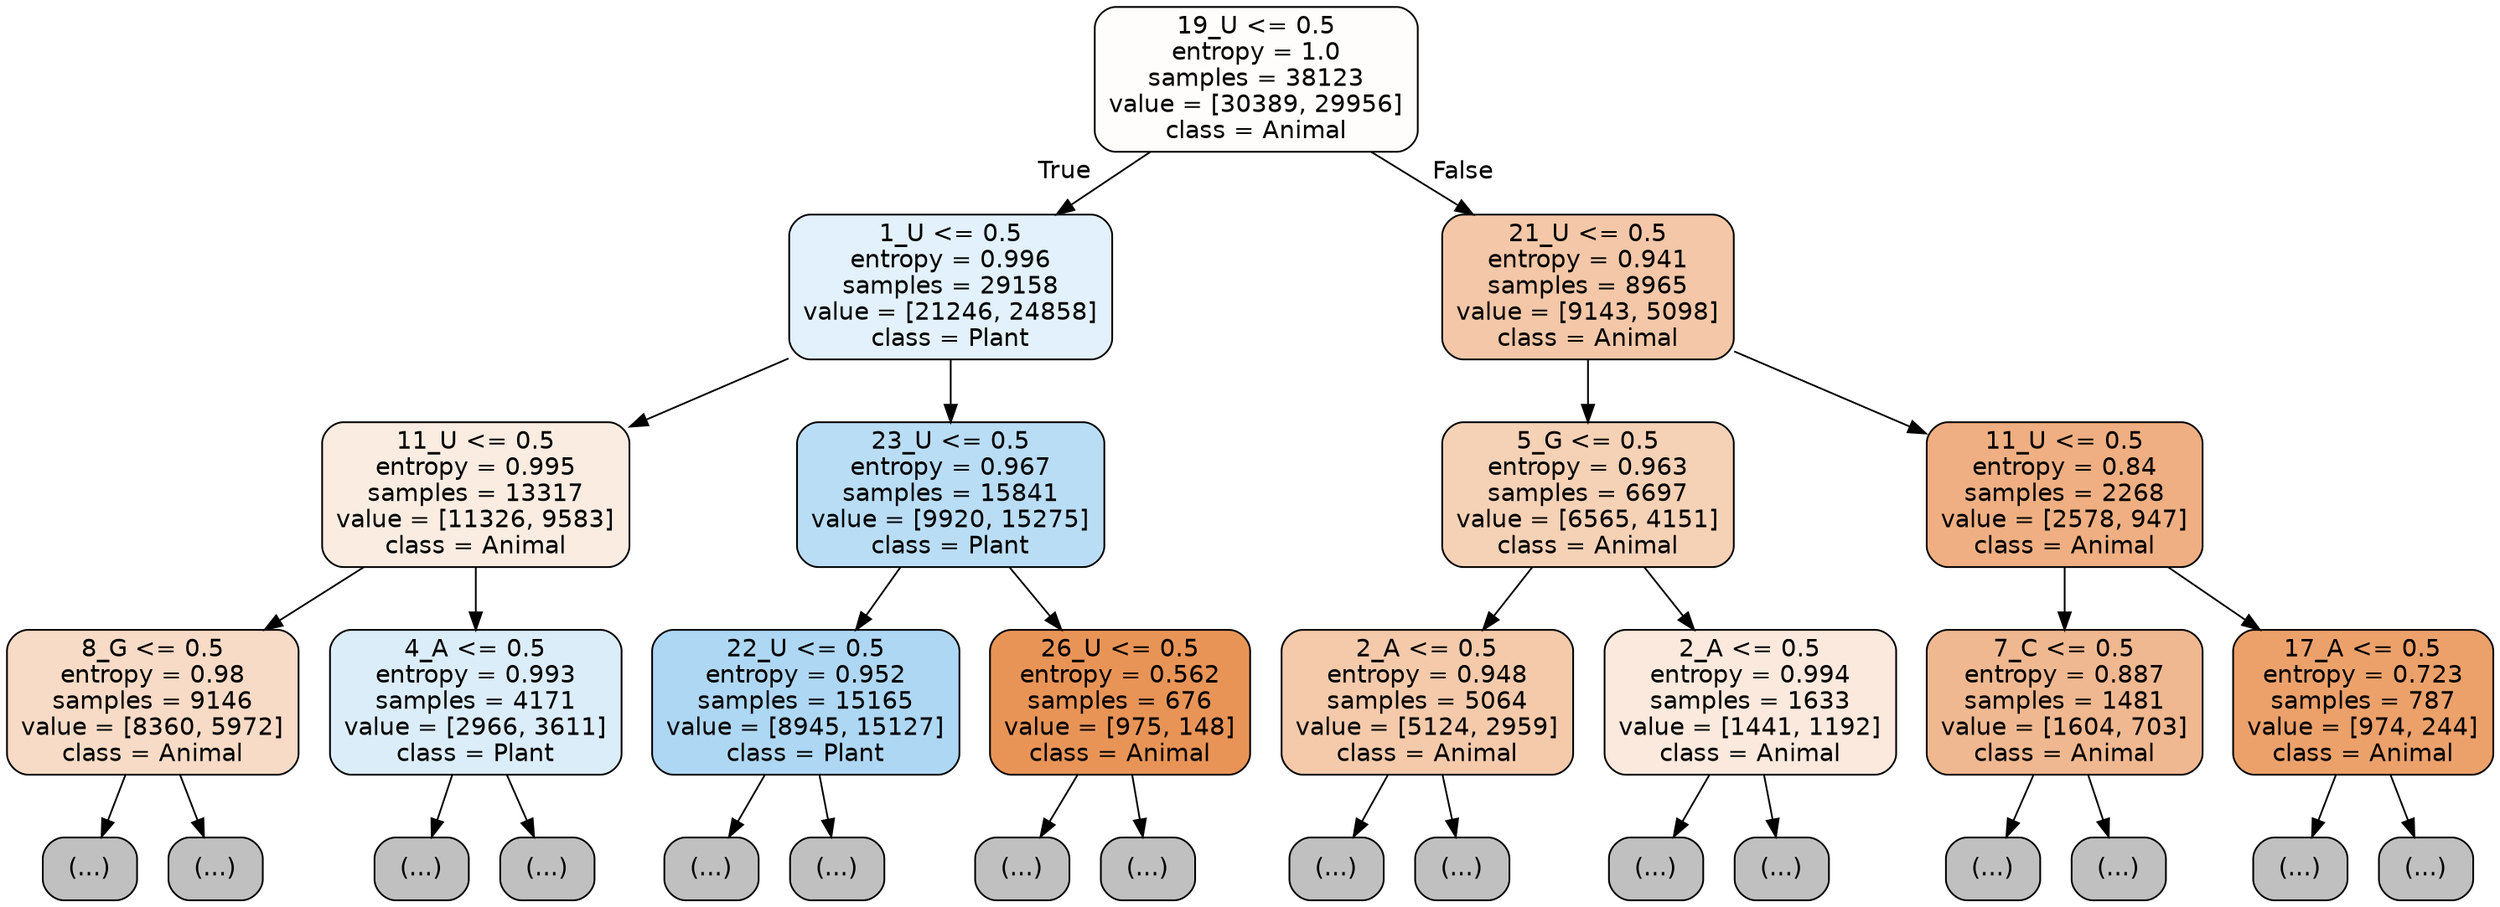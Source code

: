 digraph Tree {
node [shape=box, style="filled, rounded", color="black", fontname="helvetica"] ;
edge [fontname="helvetica"] ;
0 [label="19_U <= 0.5\nentropy = 1.0\nsamples = 38123\nvalue = [30389, 29956]\nclass = Animal", fillcolor="#fffdfc"] ;
1 [label="1_U <= 0.5\nentropy = 0.996\nsamples = 29158\nvalue = [21246, 24858]\nclass = Plant", fillcolor="#e2f1fb"] ;
0 -> 1 [labeldistance=2.5, labelangle=45, headlabel="True"] ;
2 [label="11_U <= 0.5\nentropy = 0.995\nsamples = 13317\nvalue = [11326, 9583]\nclass = Animal", fillcolor="#fbece1"] ;
1 -> 2 ;
3 [label="8_G <= 0.5\nentropy = 0.98\nsamples = 9146\nvalue = [8360, 5972]\nclass = Animal", fillcolor="#f8dbc6"] ;
2 -> 3 ;
4 [label="(...)", fillcolor="#C0C0C0"] ;
3 -> 4 ;
3747 [label="(...)", fillcolor="#C0C0C0"] ;
3 -> 3747 ;
5134 [label="4_A <= 0.5\nentropy = 0.993\nsamples = 4171\nvalue = [2966, 3611]\nclass = Plant", fillcolor="#dcedfa"] ;
2 -> 5134 ;
5135 [label="(...)", fillcolor="#C0C0C0"] ;
5134 -> 5135 ;
6690 [label="(...)", fillcolor="#C0C0C0"] ;
5134 -> 6690 ;
7123 [label="23_U <= 0.5\nentropy = 0.967\nsamples = 15841\nvalue = [9920, 15275]\nclass = Plant", fillcolor="#baddf6"] ;
1 -> 7123 ;
7124 [label="22_U <= 0.5\nentropy = 0.952\nsamples = 15165\nvalue = [8945, 15127]\nclass = Plant", fillcolor="#aed7f4"] ;
7123 -> 7124 ;
7125 [label="(...)", fillcolor="#C0C0C0"] ;
7124 -> 7125 ;
11496 [label="(...)", fillcolor="#C0C0C0"] ;
7124 -> 11496 ;
12165 [label="26_U <= 0.5\nentropy = 0.562\nsamples = 676\nvalue = [975, 148]\nclass = Animal", fillcolor="#e99457"] ;
7123 -> 12165 ;
12166 [label="(...)", fillcolor="#C0C0C0"] ;
12165 -> 12166 ;
12433 [label="(...)", fillcolor="#C0C0C0"] ;
12165 -> 12433 ;
12438 [label="21_U <= 0.5\nentropy = 0.941\nsamples = 8965\nvalue = [9143, 5098]\nclass = Animal", fillcolor="#f3c7a7"] ;
0 -> 12438 [labeldistance=2.5, labelangle=-45, headlabel="False"] ;
12439 [label="5_G <= 0.5\nentropy = 0.963\nsamples = 6697\nvalue = [6565, 4151]\nclass = Animal", fillcolor="#f5d1b6"] ;
12438 -> 12439 ;
12440 [label="2_A <= 0.5\nentropy = 0.948\nsamples = 5064\nvalue = [5124, 2959]\nclass = Animal", fillcolor="#f4caab"] ;
12439 -> 12440 ;
12441 [label="(...)", fillcolor="#C0C0C0"] ;
12440 -> 12441 ;
14294 [label="(...)", fillcolor="#C0C0C0"] ;
12440 -> 14294 ;
14953 [label="2_A <= 0.5\nentropy = 0.994\nsamples = 1633\nvalue = [1441, 1192]\nclass = Animal", fillcolor="#fbe9dd"] ;
12439 -> 14953 ;
14954 [label="(...)", fillcolor="#C0C0C0"] ;
14953 -> 14954 ;
15619 [label="(...)", fillcolor="#C0C0C0"] ;
14953 -> 15619 ;
15870 [label="11_U <= 0.5\nentropy = 0.84\nsamples = 2268\nvalue = [2578, 947]\nclass = Animal", fillcolor="#efaf82"] ;
12438 -> 15870 ;
15871 [label="7_C <= 0.5\nentropy = 0.887\nsamples = 1481\nvalue = [1604, 703]\nclass = Animal", fillcolor="#f0b890"] ;
15870 -> 15871 ;
15872 [label="(...)", fillcolor="#C0C0C0"] ;
15871 -> 15872 ;
16459 [label="(...)", fillcolor="#C0C0C0"] ;
15871 -> 16459 ;
16586 [label="17_A <= 0.5\nentropy = 0.723\nsamples = 787\nvalue = [974, 244]\nclass = Animal", fillcolor="#eca16b"] ;
15870 -> 16586 ;
16587 [label="(...)", fillcolor="#C0C0C0"] ;
16586 -> 16587 ;
16840 [label="(...)", fillcolor="#C0C0C0"] ;
16586 -> 16840 ;
}